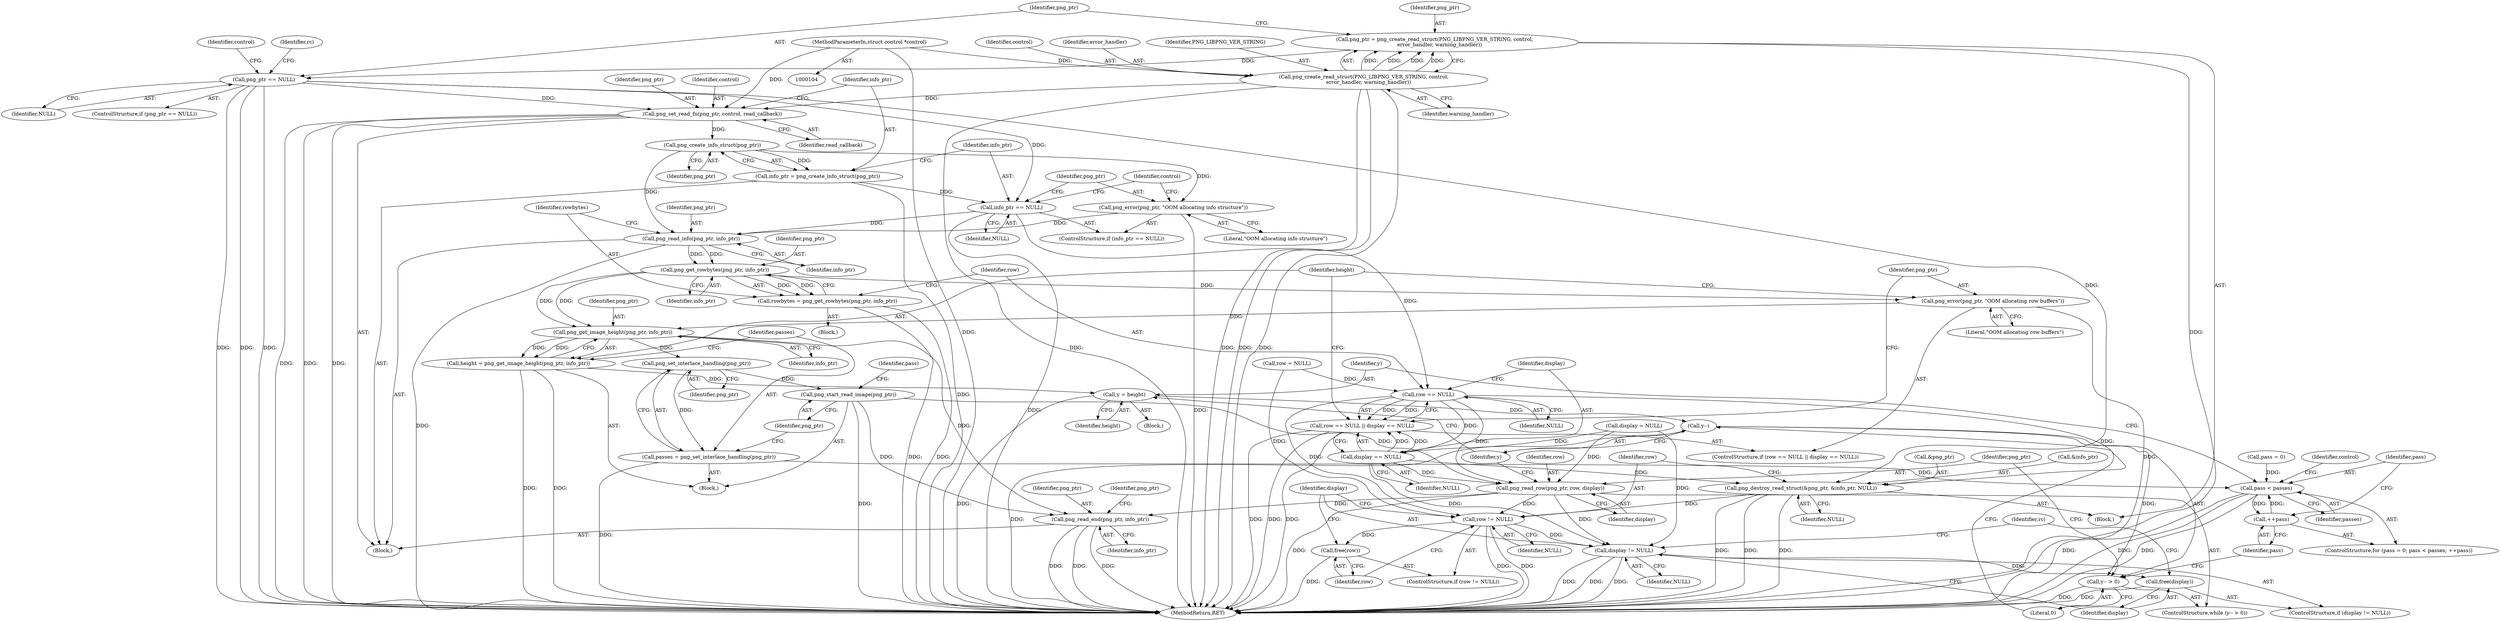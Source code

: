 digraph "0_Android_9d4853418ab2f754c2b63e091c29c5529b8b86ca_172@API" {
"1000168" [label="(Call,png_create_info_struct(png_ptr))"];
"1000162" [label="(Call,png_set_read_fn(png_ptr, control, read_callback))"];
"1000129" [label="(Call,png_ptr == NULL)"];
"1000121" [label="(Call,png_ptr = png_create_read_struct(PNG_LIBPNG_VER_STRING, control,\n      error_handler, warning_handler))"];
"1000123" [label="(Call,png_create_read_struct(PNG_LIBPNG_VER_STRING, control,\n      error_handler, warning_handler))"];
"1000105" [label="(MethodParameterIn,struct control *control)"];
"1000166" [label="(Call,info_ptr = png_create_info_struct(png_ptr))"];
"1000171" [label="(Call,info_ptr == NULL)"];
"1000188" [label="(Call,png_read_info(png_ptr, info_ptr))"];
"1000195" [label="(Call,png_get_rowbytes(png_ptr, info_ptr))"];
"1000193" [label="(Call,rowbytes = png_get_rowbytes(png_ptr, info_ptr))"];
"1000206" [label="(Call,png_error(png_ptr, \"OOM allocating row buffers\"))"];
"1000213" [label="(Call,png_get_image_height(png_ptr, info_ptr))"];
"1000211" [label="(Call,height = png_get_image_height(png_ptr, info_ptr))"];
"1000235" [label="(Call,y = height)"];
"1000240" [label="(Call,y--)"];
"1000239" [label="(Call,y-- > 0)"];
"1000219" [label="(Call,png_set_interlace_handling(png_ptr))"];
"1000217" [label="(Call,passes = png_set_interlace_handling(png_ptr))"];
"1000228" [label="(Call,pass < passes)"];
"1000231" [label="(Call,++pass)"];
"1000222" [label="(Call,png_start_read_image(png_ptr))"];
"1000243" [label="(Call,png_read_row(png_ptr, row, display))"];
"1000258" [label="(Call,png_read_end(png_ptr, info_ptr))"];
"1000268" [label="(Call,row != NULL)"];
"1000271" [label="(Call,free(row))"];
"1000274" [label="(Call,display != NULL)"];
"1000277" [label="(Call,free(display))"];
"1000200" [label="(Call,row == NULL)"];
"1000199" [label="(Call,row == NULL || display == NULL)"];
"1000203" [label="(Call,display == NULL)"];
"1000261" [label="(Call,png_destroy_read_struct(&png_ptr, &info_ptr, NULL))"];
"1000174" [label="(Call,png_error(png_ptr, \"OOM allocating info structure\"))"];
"1000212" [label="(Identifier,height)"];
"1000167" [label="(Identifier,info_ptr)"];
"1000209" [label="(Block,)"];
"1000230" [label="(Identifier,passes)"];
"1000123" [label="(Call,png_create_read_struct(PNG_LIBPNG_VER_STRING, control,\n      error_handler, warning_handler))"];
"1000280" [label="(Identifier,rc)"];
"1000266" [label="(Identifier,NULL)"];
"1000273" [label="(ControlStructure,if (display != NULL))"];
"1000276" [label="(Identifier,NULL)"];
"1000225" [label="(Call,pass = 0)"];
"1000208" [label="(Literal,\"OOM allocating row buffers\")"];
"1000191" [label="(Block,)"];
"1000136" [label="(Identifier,control)"];
"1000235" [label="(Call,y = height)"];
"1000245" [label="(Identifier,row)"];
"1000260" [label="(Identifier,info_ptr)"];
"1000162" [label="(Call,png_set_read_fn(png_ptr, control, read_callback))"];
"1000244" [label="(Identifier,png_ptr)"];
"1000269" [label="(Identifier,row)"];
"1000197" [label="(Identifier,info_ptr)"];
"1000105" [label="(MethodParameterIn,struct control *control)"];
"1000190" [label="(Identifier,info_ptr)"];
"1000275" [label="(Identifier,display)"];
"1000195" [label="(Call,png_get_rowbytes(png_ptr, info_ptr))"];
"1000258" [label="(Call,png_read_end(png_ptr, info_ptr))"];
"1000165" [label="(Identifier,read_callback)"];
"1000106" [label="(Block,)"];
"1000171" [label="(Call,info_ptr == NULL)"];
"1000172" [label="(Identifier,info_ptr)"];
"1000121" [label="(Call,png_ptr = png_create_read_struct(PNG_LIBPNG_VER_STRING, control,\n      error_handler, warning_handler))"];
"1000201" [label="(Identifier,row)"];
"1000239" [label="(Call,y-- > 0)"];
"1000223" [label="(Identifier,png_ptr)"];
"1000246" [label="(Identifier,display)"];
"1000204" [label="(Identifier,display)"];
"1000281" [label="(MethodReturn,RET)"];
"1000125" [label="(Identifier,control)"];
"1000163" [label="(Identifier,png_ptr)"];
"1000271" [label="(Call,free(row))"];
"1000272" [label="(Identifier,row)"];
"1000229" [label="(Identifier,pass)"];
"1000213" [label="(Call,png_get_image_height(png_ptr, info_ptr))"];
"1000117" [label="(Call,display = NULL)"];
"1000196" [label="(Identifier,png_ptr)"];
"1000193" [label="(Call,rowbytes = png_get_rowbytes(png_ptr, info_ptr))"];
"1000113" [label="(Call,row = NULL)"];
"1000274" [label="(Call,display != NULL)"];
"1000261" [label="(Call,png_destroy_read_struct(&png_ptr, &info_ptr, NULL))"];
"1000228" [label="(Call,pass < passes)"];
"1000226" [label="(Identifier,pass)"];
"1000164" [label="(Identifier,control)"];
"1000238" [label="(ControlStructure,while (y-- > 0))"];
"1000215" [label="(Identifier,info_ptr)"];
"1000270" [label="(Identifier,NULL)"];
"1000181" [label="(Identifier,control)"];
"1000214" [label="(Identifier,png_ptr)"];
"1000199" [label="(Call,row == NULL || display == NULL)"];
"1000170" [label="(ControlStructure,if (info_ptr == NULL))"];
"1000242" [label="(Literal,0)"];
"1000122" [label="(Identifier,png_ptr)"];
"1000241" [label="(Identifier,y)"];
"1000237" [label="(Identifier,height)"];
"1000176" [label="(Literal,\"OOM allocating info structure\")"];
"1000194" [label="(Identifier,rowbytes)"];
"1000129" [label="(Call,png_ptr == NULL)"];
"1000251" [label="(Identifier,control)"];
"1000126" [label="(Identifier,error_handler)"];
"1000218" [label="(Identifier,passes)"];
"1000236" [label="(Identifier,y)"];
"1000277" [label="(Call,free(display))"];
"1000267" [label="(ControlStructure,if (row != NULL))"];
"1000200" [label="(Call,row == NULL)"];
"1000211" [label="(Call,height = png_get_image_height(png_ptr, info_ptr))"];
"1000189" [label="(Identifier,png_ptr)"];
"1000168" [label="(Call,png_create_info_struct(png_ptr))"];
"1000233" [label="(Block,)"];
"1000202" [label="(Identifier,NULL)"];
"1000203" [label="(Call,display == NULL)"];
"1000240" [label="(Call,y--)"];
"1000124" [label="(Identifier,PNG_LIBPNG_VER_STRING)"];
"1000150" [label="(Identifier,rc)"];
"1000268" [label="(Call,row != NULL)"];
"1000278" [label="(Identifier,display)"];
"1000232" [label="(Identifier,pass)"];
"1000217" [label="(Call,passes = png_set_interlace_handling(png_ptr))"];
"1000169" [label="(Identifier,png_ptr)"];
"1000198" [label="(ControlStructure,if (row == NULL || display == NULL))"];
"1000259" [label="(Identifier,png_ptr)"];
"1000173" [label="(Identifier,NULL)"];
"1000231" [label="(Call,++pass)"];
"1000175" [label="(Identifier,png_ptr)"];
"1000263" [label="(Identifier,png_ptr)"];
"1000224" [label="(ControlStructure,for (pass = 0; pass < passes; ++pass))"];
"1000262" [label="(Call,&png_ptr)"];
"1000127" [label="(Identifier,warning_handler)"];
"1000220" [label="(Identifier,png_ptr)"];
"1000161" [label="(Block,)"];
"1000188" [label="(Call,png_read_info(png_ptr, info_ptr))"];
"1000131" [label="(Identifier,NULL)"];
"1000130" [label="(Identifier,png_ptr)"];
"1000206" [label="(Call,png_error(png_ptr, \"OOM allocating row buffers\"))"];
"1000166" [label="(Call,info_ptr = png_create_info_struct(png_ptr))"];
"1000205" [label="(Identifier,NULL)"];
"1000174" [label="(Call,png_error(png_ptr, \"OOM allocating info structure\"))"];
"1000243" [label="(Call,png_read_row(png_ptr, row, display))"];
"1000264" [label="(Call,&info_ptr)"];
"1000207" [label="(Identifier,png_ptr)"];
"1000219" [label="(Call,png_set_interlace_handling(png_ptr))"];
"1000128" [label="(ControlStructure,if (png_ptr == NULL))"];
"1000222" [label="(Call,png_start_read_image(png_ptr))"];
"1000168" -> "1000166"  [label="AST: "];
"1000168" -> "1000169"  [label="CFG: "];
"1000169" -> "1000168"  [label="AST: "];
"1000166" -> "1000168"  [label="CFG: "];
"1000168" -> "1000166"  [label="DDG: "];
"1000162" -> "1000168"  [label="DDG: "];
"1000168" -> "1000174"  [label="DDG: "];
"1000168" -> "1000188"  [label="DDG: "];
"1000162" -> "1000161"  [label="AST: "];
"1000162" -> "1000165"  [label="CFG: "];
"1000163" -> "1000162"  [label="AST: "];
"1000164" -> "1000162"  [label="AST: "];
"1000165" -> "1000162"  [label="AST: "];
"1000167" -> "1000162"  [label="CFG: "];
"1000162" -> "1000281"  [label="DDG: "];
"1000162" -> "1000281"  [label="DDG: "];
"1000162" -> "1000281"  [label="DDG: "];
"1000129" -> "1000162"  [label="DDG: "];
"1000123" -> "1000162"  [label="DDG: "];
"1000105" -> "1000162"  [label="DDG: "];
"1000129" -> "1000128"  [label="AST: "];
"1000129" -> "1000131"  [label="CFG: "];
"1000130" -> "1000129"  [label="AST: "];
"1000131" -> "1000129"  [label="AST: "];
"1000136" -> "1000129"  [label="CFG: "];
"1000150" -> "1000129"  [label="CFG: "];
"1000129" -> "1000281"  [label="DDG: "];
"1000129" -> "1000281"  [label="DDG: "];
"1000129" -> "1000281"  [label="DDG: "];
"1000121" -> "1000129"  [label="DDG: "];
"1000129" -> "1000171"  [label="DDG: "];
"1000129" -> "1000261"  [label="DDG: "];
"1000121" -> "1000106"  [label="AST: "];
"1000121" -> "1000123"  [label="CFG: "];
"1000122" -> "1000121"  [label="AST: "];
"1000123" -> "1000121"  [label="AST: "];
"1000130" -> "1000121"  [label="CFG: "];
"1000121" -> "1000281"  [label="DDG: "];
"1000123" -> "1000121"  [label="DDG: "];
"1000123" -> "1000121"  [label="DDG: "];
"1000123" -> "1000121"  [label="DDG: "];
"1000123" -> "1000121"  [label="DDG: "];
"1000123" -> "1000127"  [label="CFG: "];
"1000124" -> "1000123"  [label="AST: "];
"1000125" -> "1000123"  [label="AST: "];
"1000126" -> "1000123"  [label="AST: "];
"1000127" -> "1000123"  [label="AST: "];
"1000123" -> "1000281"  [label="DDG: "];
"1000123" -> "1000281"  [label="DDG: "];
"1000123" -> "1000281"  [label="DDG: "];
"1000123" -> "1000281"  [label="DDG: "];
"1000105" -> "1000123"  [label="DDG: "];
"1000105" -> "1000104"  [label="AST: "];
"1000105" -> "1000281"  [label="DDG: "];
"1000166" -> "1000161"  [label="AST: "];
"1000167" -> "1000166"  [label="AST: "];
"1000172" -> "1000166"  [label="CFG: "];
"1000166" -> "1000281"  [label="DDG: "];
"1000166" -> "1000171"  [label="DDG: "];
"1000171" -> "1000170"  [label="AST: "];
"1000171" -> "1000173"  [label="CFG: "];
"1000172" -> "1000171"  [label="AST: "];
"1000173" -> "1000171"  [label="AST: "];
"1000175" -> "1000171"  [label="CFG: "];
"1000181" -> "1000171"  [label="CFG: "];
"1000171" -> "1000281"  [label="DDG: "];
"1000171" -> "1000188"  [label="DDG: "];
"1000171" -> "1000200"  [label="DDG: "];
"1000188" -> "1000161"  [label="AST: "];
"1000188" -> "1000190"  [label="CFG: "];
"1000189" -> "1000188"  [label="AST: "];
"1000190" -> "1000188"  [label="AST: "];
"1000194" -> "1000188"  [label="CFG: "];
"1000188" -> "1000281"  [label="DDG: "];
"1000174" -> "1000188"  [label="DDG: "];
"1000188" -> "1000195"  [label="DDG: "];
"1000188" -> "1000195"  [label="DDG: "];
"1000195" -> "1000193"  [label="AST: "];
"1000195" -> "1000197"  [label="CFG: "];
"1000196" -> "1000195"  [label="AST: "];
"1000197" -> "1000195"  [label="AST: "];
"1000193" -> "1000195"  [label="CFG: "];
"1000195" -> "1000193"  [label="DDG: "];
"1000195" -> "1000193"  [label="DDG: "];
"1000195" -> "1000206"  [label="DDG: "];
"1000195" -> "1000213"  [label="DDG: "];
"1000195" -> "1000213"  [label="DDG: "];
"1000193" -> "1000191"  [label="AST: "];
"1000194" -> "1000193"  [label="AST: "];
"1000201" -> "1000193"  [label="CFG: "];
"1000193" -> "1000281"  [label="DDG: "];
"1000193" -> "1000281"  [label="DDG: "];
"1000206" -> "1000198"  [label="AST: "];
"1000206" -> "1000208"  [label="CFG: "];
"1000207" -> "1000206"  [label="AST: "];
"1000208" -> "1000206"  [label="AST: "];
"1000212" -> "1000206"  [label="CFG: "];
"1000206" -> "1000281"  [label="DDG: "];
"1000206" -> "1000213"  [label="DDG: "];
"1000213" -> "1000211"  [label="AST: "];
"1000213" -> "1000215"  [label="CFG: "];
"1000214" -> "1000213"  [label="AST: "];
"1000215" -> "1000213"  [label="AST: "];
"1000211" -> "1000213"  [label="CFG: "];
"1000213" -> "1000211"  [label="DDG: "];
"1000213" -> "1000211"  [label="DDG: "];
"1000213" -> "1000219"  [label="DDG: "];
"1000213" -> "1000258"  [label="DDG: "];
"1000211" -> "1000209"  [label="AST: "];
"1000212" -> "1000211"  [label="AST: "];
"1000218" -> "1000211"  [label="CFG: "];
"1000211" -> "1000281"  [label="DDG: "];
"1000211" -> "1000281"  [label="DDG: "];
"1000211" -> "1000235"  [label="DDG: "];
"1000235" -> "1000233"  [label="AST: "];
"1000235" -> "1000237"  [label="CFG: "];
"1000236" -> "1000235"  [label="AST: "];
"1000237" -> "1000235"  [label="AST: "];
"1000241" -> "1000235"  [label="CFG: "];
"1000235" -> "1000281"  [label="DDG: "];
"1000235" -> "1000240"  [label="DDG: "];
"1000240" -> "1000239"  [label="AST: "];
"1000240" -> "1000241"  [label="CFG: "];
"1000241" -> "1000240"  [label="AST: "];
"1000242" -> "1000240"  [label="CFG: "];
"1000240" -> "1000281"  [label="DDG: "];
"1000240" -> "1000239"  [label="DDG: "];
"1000239" -> "1000238"  [label="AST: "];
"1000239" -> "1000242"  [label="CFG: "];
"1000242" -> "1000239"  [label="AST: "];
"1000244" -> "1000239"  [label="CFG: "];
"1000232" -> "1000239"  [label="CFG: "];
"1000239" -> "1000281"  [label="DDG: "];
"1000219" -> "1000217"  [label="AST: "];
"1000219" -> "1000220"  [label="CFG: "];
"1000220" -> "1000219"  [label="AST: "];
"1000217" -> "1000219"  [label="CFG: "];
"1000219" -> "1000217"  [label="DDG: "];
"1000219" -> "1000222"  [label="DDG: "];
"1000217" -> "1000209"  [label="AST: "];
"1000218" -> "1000217"  [label="AST: "];
"1000223" -> "1000217"  [label="CFG: "];
"1000217" -> "1000281"  [label="DDG: "];
"1000217" -> "1000228"  [label="DDG: "];
"1000228" -> "1000224"  [label="AST: "];
"1000228" -> "1000230"  [label="CFG: "];
"1000229" -> "1000228"  [label="AST: "];
"1000230" -> "1000228"  [label="AST: "];
"1000236" -> "1000228"  [label="CFG: "];
"1000251" -> "1000228"  [label="CFG: "];
"1000228" -> "1000281"  [label="DDG: "];
"1000228" -> "1000281"  [label="DDG: "];
"1000228" -> "1000281"  [label="DDG: "];
"1000225" -> "1000228"  [label="DDG: "];
"1000231" -> "1000228"  [label="DDG: "];
"1000228" -> "1000231"  [label="DDG: "];
"1000231" -> "1000224"  [label="AST: "];
"1000231" -> "1000232"  [label="CFG: "];
"1000232" -> "1000231"  [label="AST: "];
"1000229" -> "1000231"  [label="CFG: "];
"1000222" -> "1000209"  [label="AST: "];
"1000222" -> "1000223"  [label="CFG: "];
"1000223" -> "1000222"  [label="AST: "];
"1000226" -> "1000222"  [label="CFG: "];
"1000222" -> "1000281"  [label="DDG: "];
"1000222" -> "1000243"  [label="DDG: "];
"1000222" -> "1000258"  [label="DDG: "];
"1000243" -> "1000238"  [label="AST: "];
"1000243" -> "1000246"  [label="CFG: "];
"1000244" -> "1000243"  [label="AST: "];
"1000245" -> "1000243"  [label="AST: "];
"1000246" -> "1000243"  [label="AST: "];
"1000241" -> "1000243"  [label="CFG: "];
"1000243" -> "1000281"  [label="DDG: "];
"1000200" -> "1000243"  [label="DDG: "];
"1000117" -> "1000243"  [label="DDG: "];
"1000203" -> "1000243"  [label="DDG: "];
"1000243" -> "1000258"  [label="DDG: "];
"1000243" -> "1000268"  [label="DDG: "];
"1000243" -> "1000274"  [label="DDG: "];
"1000258" -> "1000161"  [label="AST: "];
"1000258" -> "1000260"  [label="CFG: "];
"1000259" -> "1000258"  [label="AST: "];
"1000260" -> "1000258"  [label="AST: "];
"1000263" -> "1000258"  [label="CFG: "];
"1000258" -> "1000281"  [label="DDG: "];
"1000258" -> "1000281"  [label="DDG: "];
"1000258" -> "1000281"  [label="DDG: "];
"1000268" -> "1000267"  [label="AST: "];
"1000268" -> "1000270"  [label="CFG: "];
"1000269" -> "1000268"  [label="AST: "];
"1000270" -> "1000268"  [label="AST: "];
"1000272" -> "1000268"  [label="CFG: "];
"1000275" -> "1000268"  [label="CFG: "];
"1000268" -> "1000281"  [label="DDG: "];
"1000268" -> "1000281"  [label="DDG: "];
"1000200" -> "1000268"  [label="DDG: "];
"1000113" -> "1000268"  [label="DDG: "];
"1000261" -> "1000268"  [label="DDG: "];
"1000268" -> "1000271"  [label="DDG: "];
"1000268" -> "1000274"  [label="DDG: "];
"1000271" -> "1000267"  [label="AST: "];
"1000271" -> "1000272"  [label="CFG: "];
"1000272" -> "1000271"  [label="AST: "];
"1000275" -> "1000271"  [label="CFG: "];
"1000271" -> "1000281"  [label="DDG: "];
"1000274" -> "1000273"  [label="AST: "];
"1000274" -> "1000276"  [label="CFG: "];
"1000275" -> "1000274"  [label="AST: "];
"1000276" -> "1000274"  [label="AST: "];
"1000278" -> "1000274"  [label="CFG: "];
"1000280" -> "1000274"  [label="CFG: "];
"1000274" -> "1000281"  [label="DDG: "];
"1000274" -> "1000281"  [label="DDG: "];
"1000274" -> "1000281"  [label="DDG: "];
"1000117" -> "1000274"  [label="DDG: "];
"1000203" -> "1000274"  [label="DDG: "];
"1000274" -> "1000277"  [label="DDG: "];
"1000277" -> "1000273"  [label="AST: "];
"1000277" -> "1000278"  [label="CFG: "];
"1000278" -> "1000277"  [label="AST: "];
"1000280" -> "1000277"  [label="CFG: "];
"1000277" -> "1000281"  [label="DDG: "];
"1000200" -> "1000199"  [label="AST: "];
"1000200" -> "1000202"  [label="CFG: "];
"1000201" -> "1000200"  [label="AST: "];
"1000202" -> "1000200"  [label="AST: "];
"1000204" -> "1000200"  [label="CFG: "];
"1000199" -> "1000200"  [label="CFG: "];
"1000200" -> "1000199"  [label="DDG: "];
"1000200" -> "1000199"  [label="DDG: "];
"1000113" -> "1000200"  [label="DDG: "];
"1000200" -> "1000203"  [label="DDG: "];
"1000200" -> "1000261"  [label="DDG: "];
"1000199" -> "1000198"  [label="AST: "];
"1000199" -> "1000203"  [label="CFG: "];
"1000203" -> "1000199"  [label="AST: "];
"1000207" -> "1000199"  [label="CFG: "];
"1000212" -> "1000199"  [label="CFG: "];
"1000199" -> "1000281"  [label="DDG: "];
"1000199" -> "1000281"  [label="DDG: "];
"1000199" -> "1000281"  [label="DDG: "];
"1000203" -> "1000199"  [label="DDG: "];
"1000203" -> "1000199"  [label="DDG: "];
"1000203" -> "1000205"  [label="CFG: "];
"1000204" -> "1000203"  [label="AST: "];
"1000205" -> "1000203"  [label="AST: "];
"1000117" -> "1000203"  [label="DDG: "];
"1000203" -> "1000261"  [label="DDG: "];
"1000261" -> "1000106"  [label="AST: "];
"1000261" -> "1000266"  [label="CFG: "];
"1000262" -> "1000261"  [label="AST: "];
"1000264" -> "1000261"  [label="AST: "];
"1000266" -> "1000261"  [label="AST: "];
"1000269" -> "1000261"  [label="CFG: "];
"1000261" -> "1000281"  [label="DDG: "];
"1000261" -> "1000281"  [label="DDG: "];
"1000261" -> "1000281"  [label="DDG: "];
"1000174" -> "1000170"  [label="AST: "];
"1000174" -> "1000176"  [label="CFG: "];
"1000175" -> "1000174"  [label="AST: "];
"1000176" -> "1000174"  [label="AST: "];
"1000181" -> "1000174"  [label="CFG: "];
"1000174" -> "1000281"  [label="DDG: "];
}
